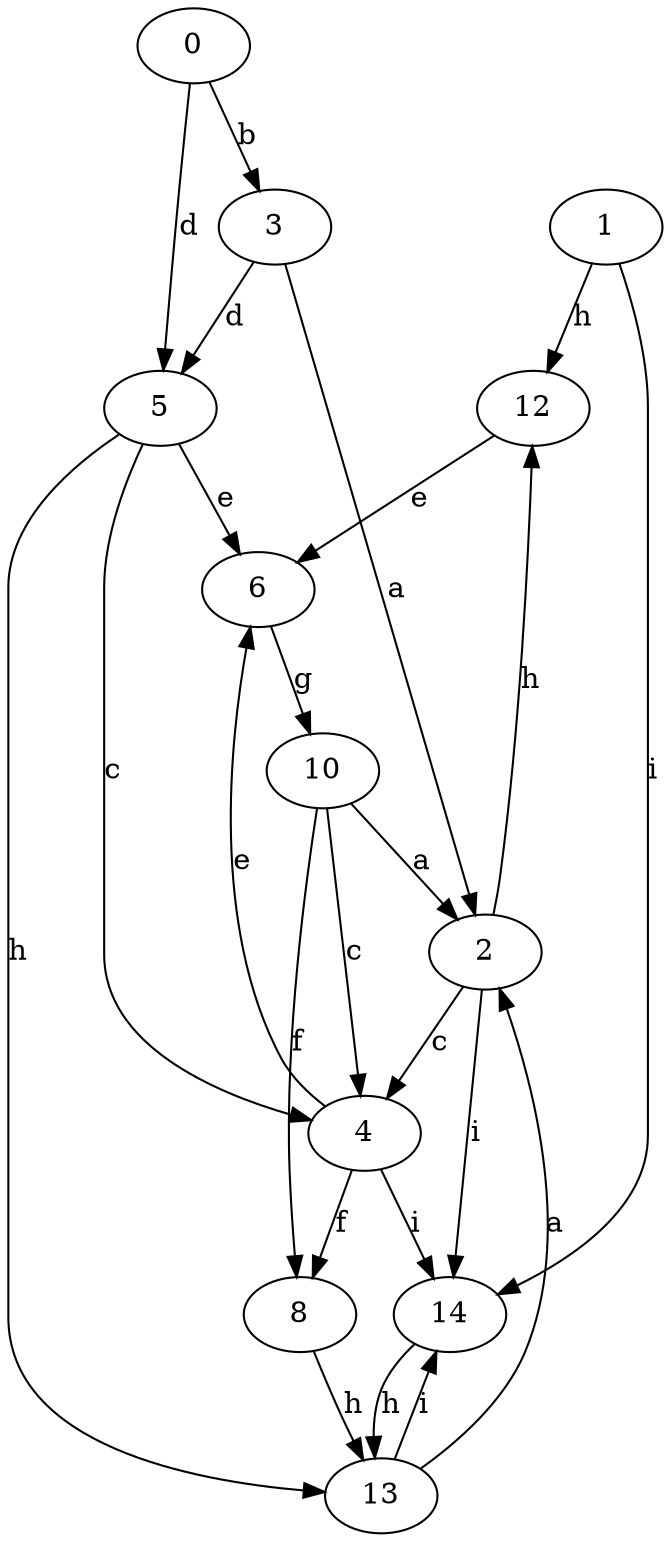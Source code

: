 strict digraph  {
1;
2;
3;
4;
5;
6;
8;
10;
12;
13;
0;
14;
1 -> 12  [label=h];
1 -> 14  [label=i];
2 -> 4  [label=c];
2 -> 12  [label=h];
2 -> 14  [label=i];
3 -> 2  [label=a];
3 -> 5  [label=d];
4 -> 6  [label=e];
4 -> 8  [label=f];
4 -> 14  [label=i];
5 -> 4  [label=c];
5 -> 6  [label=e];
5 -> 13  [label=h];
6 -> 10  [label=g];
8 -> 13  [label=h];
10 -> 2  [label=a];
10 -> 4  [label=c];
10 -> 8  [label=f];
12 -> 6  [label=e];
13 -> 2  [label=a];
13 -> 14  [label=i];
0 -> 3  [label=b];
0 -> 5  [label=d];
14 -> 13  [label=h];
}
